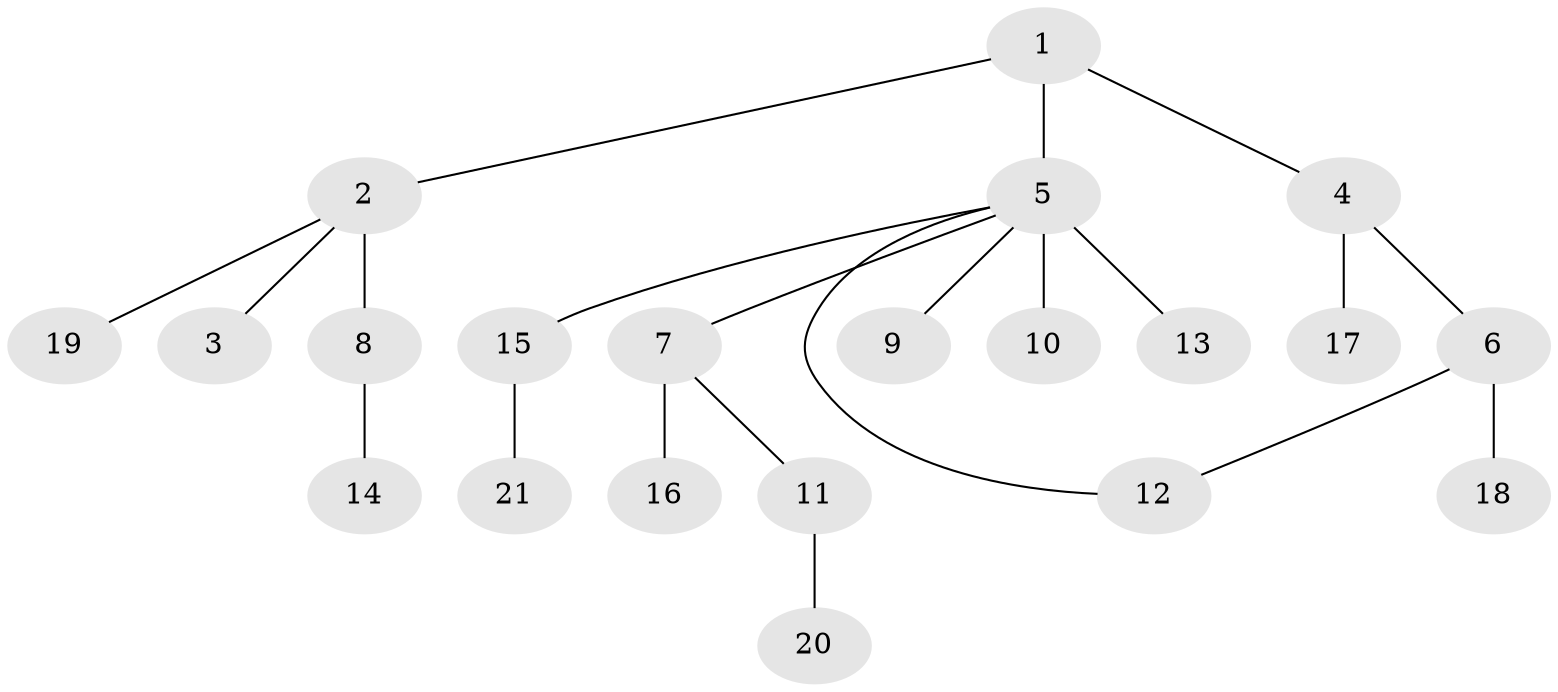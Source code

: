 // original degree distribution, {7: 0.028985507246376812, 9: 0.014492753623188406, 4: 0.043478260869565216, 6: 0.028985507246376812, 12: 0.014492753623188406, 2: 0.13043478260869565, 1: 0.6666666666666666, 3: 0.07246376811594203}
// Generated by graph-tools (version 1.1) at 2025/50/03/04/25 22:50:13]
// undirected, 21 vertices, 21 edges
graph export_dot {
  node [color=gray90,style=filled];
  1;
  2;
  3;
  4;
  5;
  6;
  7;
  8;
  9;
  10;
  11;
  12;
  13;
  14;
  15;
  16;
  17;
  18;
  19;
  20;
  21;
  1 -- 2 [weight=1.0];
  1 -- 4 [weight=1.0];
  1 -- 5 [weight=1.0];
  2 -- 3 [weight=1.0];
  2 -- 8 [weight=4.0];
  2 -- 19 [weight=1.0];
  4 -- 6 [weight=1.0];
  4 -- 17 [weight=1.0];
  5 -- 7 [weight=1.0];
  5 -- 9 [weight=1.0];
  5 -- 10 [weight=1.0];
  5 -- 12 [weight=1.0];
  5 -- 13 [weight=4.0];
  5 -- 15 [weight=1.0];
  6 -- 12 [weight=1.0];
  6 -- 18 [weight=3.0];
  7 -- 11 [weight=1.0];
  7 -- 16 [weight=4.0];
  8 -- 14 [weight=1.0];
  11 -- 20 [weight=1.0];
  15 -- 21 [weight=2.0];
}
